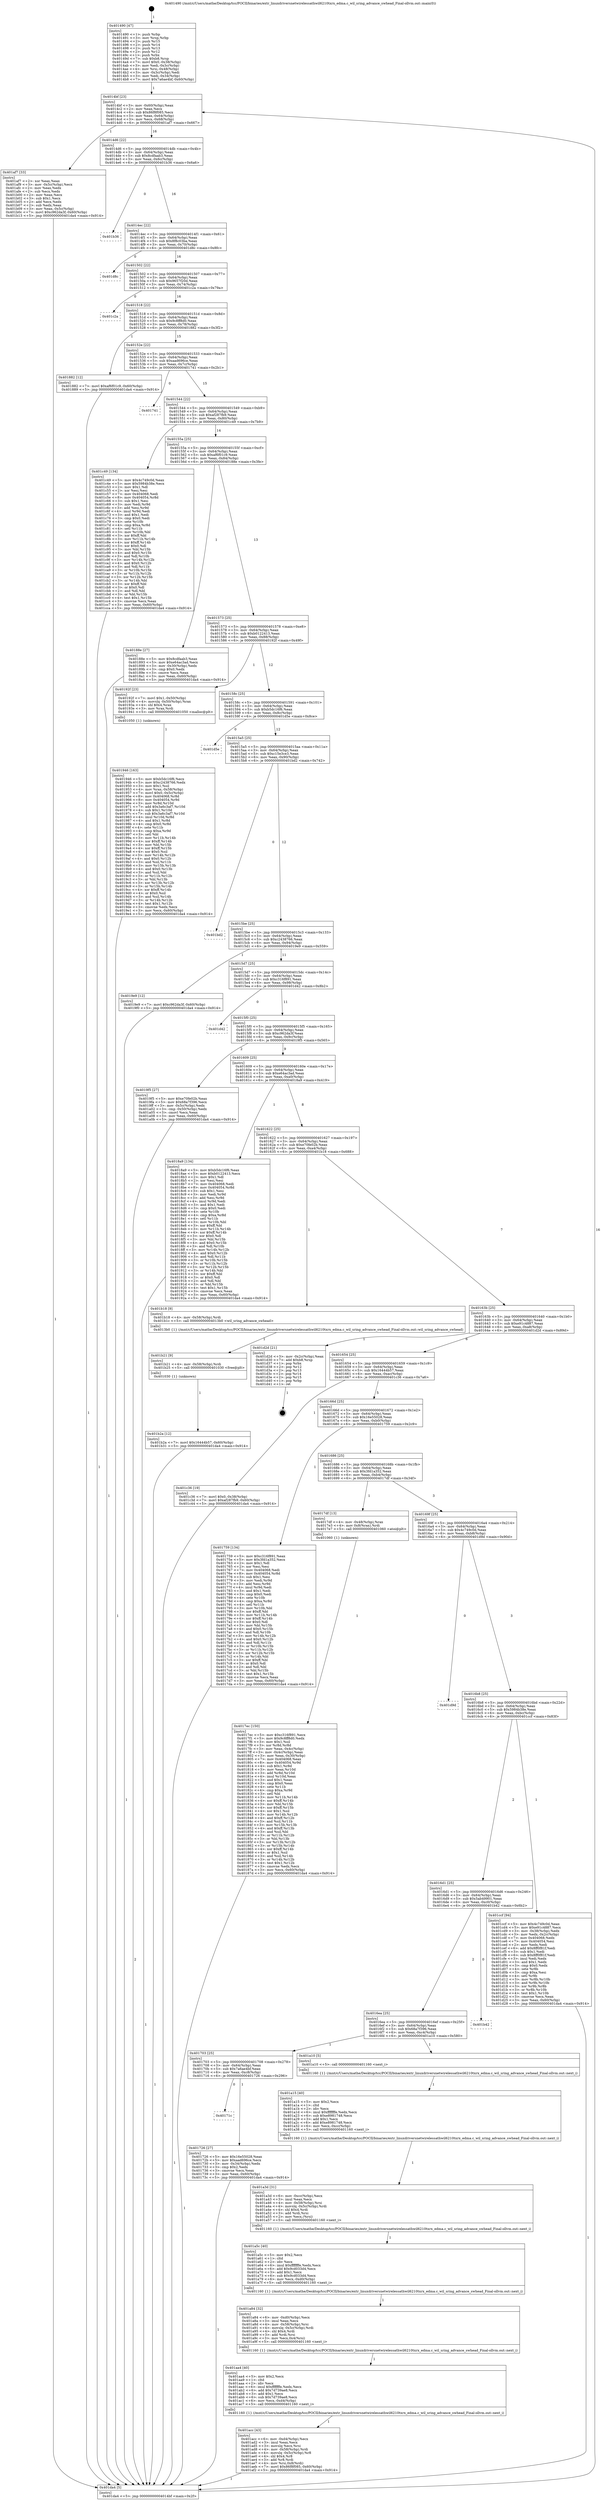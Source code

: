 digraph "0x401490" {
  label = "0x401490 (/mnt/c/Users/mathe/Desktop/tcc/POCII/binaries/extr_linuxdriversnetwirelessathwil6210txrx_edma.c_wil_sring_advance_swhead_Final-ollvm.out::main(0))"
  labelloc = "t"
  node[shape=record]

  Entry [label="",width=0.3,height=0.3,shape=circle,fillcolor=black,style=filled]
  "0x4014bf" [label="{
     0x4014bf [23]\l
     | [instrs]\l
     &nbsp;&nbsp;0x4014bf \<+3\>: mov -0x60(%rbp),%eax\l
     &nbsp;&nbsp;0x4014c2 \<+2\>: mov %eax,%ecx\l
     &nbsp;&nbsp;0x4014c4 \<+6\>: sub $0x86f8f085,%ecx\l
     &nbsp;&nbsp;0x4014ca \<+3\>: mov %eax,-0x64(%rbp)\l
     &nbsp;&nbsp;0x4014cd \<+3\>: mov %ecx,-0x68(%rbp)\l
     &nbsp;&nbsp;0x4014d0 \<+6\>: je 0000000000401af7 \<main+0x667\>\l
  }"]
  "0x401af7" [label="{
     0x401af7 [33]\l
     | [instrs]\l
     &nbsp;&nbsp;0x401af7 \<+2\>: xor %eax,%eax\l
     &nbsp;&nbsp;0x401af9 \<+3\>: mov -0x5c(%rbp),%ecx\l
     &nbsp;&nbsp;0x401afc \<+2\>: mov %eax,%edx\l
     &nbsp;&nbsp;0x401afe \<+2\>: sub %ecx,%edx\l
     &nbsp;&nbsp;0x401b00 \<+2\>: mov %eax,%ecx\l
     &nbsp;&nbsp;0x401b02 \<+3\>: sub $0x1,%ecx\l
     &nbsp;&nbsp;0x401b05 \<+2\>: add %ecx,%edx\l
     &nbsp;&nbsp;0x401b07 \<+2\>: sub %edx,%eax\l
     &nbsp;&nbsp;0x401b09 \<+3\>: mov %eax,-0x5c(%rbp)\l
     &nbsp;&nbsp;0x401b0c \<+7\>: movl $0xc962da3f,-0x60(%rbp)\l
     &nbsp;&nbsp;0x401b13 \<+5\>: jmp 0000000000401da4 \<main+0x914\>\l
  }"]
  "0x4014d6" [label="{
     0x4014d6 [22]\l
     | [instrs]\l
     &nbsp;&nbsp;0x4014d6 \<+5\>: jmp 00000000004014db \<main+0x4b\>\l
     &nbsp;&nbsp;0x4014db \<+3\>: mov -0x64(%rbp),%eax\l
     &nbsp;&nbsp;0x4014de \<+5\>: sub $0x8cdfaab3,%eax\l
     &nbsp;&nbsp;0x4014e3 \<+3\>: mov %eax,-0x6c(%rbp)\l
     &nbsp;&nbsp;0x4014e6 \<+6\>: je 0000000000401b36 \<main+0x6a6\>\l
  }"]
  Exit [label="",width=0.3,height=0.3,shape=circle,fillcolor=black,style=filled,peripheries=2]
  "0x401b36" [label="{
     0x401b36\l
  }", style=dashed]
  "0x4014ec" [label="{
     0x4014ec [22]\l
     | [instrs]\l
     &nbsp;&nbsp;0x4014ec \<+5\>: jmp 00000000004014f1 \<main+0x61\>\l
     &nbsp;&nbsp;0x4014f1 \<+3\>: mov -0x64(%rbp),%eax\l
     &nbsp;&nbsp;0x4014f4 \<+5\>: sub $0x8f8c03ba,%eax\l
     &nbsp;&nbsp;0x4014f9 \<+3\>: mov %eax,-0x70(%rbp)\l
     &nbsp;&nbsp;0x4014fc \<+6\>: je 0000000000401d8c \<main+0x8fc\>\l
  }"]
  "0x401b2a" [label="{
     0x401b2a [12]\l
     | [instrs]\l
     &nbsp;&nbsp;0x401b2a \<+7\>: movl $0x16444b57,-0x60(%rbp)\l
     &nbsp;&nbsp;0x401b31 \<+5\>: jmp 0000000000401da4 \<main+0x914\>\l
  }"]
  "0x401d8c" [label="{
     0x401d8c\l
  }", style=dashed]
  "0x401502" [label="{
     0x401502 [22]\l
     | [instrs]\l
     &nbsp;&nbsp;0x401502 \<+5\>: jmp 0000000000401507 \<main+0x77\>\l
     &nbsp;&nbsp;0x401507 \<+3\>: mov -0x64(%rbp),%eax\l
     &nbsp;&nbsp;0x40150a \<+5\>: sub $0x9657f20d,%eax\l
     &nbsp;&nbsp;0x40150f \<+3\>: mov %eax,-0x74(%rbp)\l
     &nbsp;&nbsp;0x401512 \<+6\>: je 0000000000401c2a \<main+0x79a\>\l
  }"]
  "0x401b21" [label="{
     0x401b21 [9]\l
     | [instrs]\l
     &nbsp;&nbsp;0x401b21 \<+4\>: mov -0x58(%rbp),%rdi\l
     &nbsp;&nbsp;0x401b25 \<+5\>: call 0000000000401030 \<free@plt\>\l
     | [calls]\l
     &nbsp;&nbsp;0x401030 \{1\} (unknown)\l
  }"]
  "0x401c2a" [label="{
     0x401c2a\l
  }", style=dashed]
  "0x401518" [label="{
     0x401518 [22]\l
     | [instrs]\l
     &nbsp;&nbsp;0x401518 \<+5\>: jmp 000000000040151d \<main+0x8d\>\l
     &nbsp;&nbsp;0x40151d \<+3\>: mov -0x64(%rbp),%eax\l
     &nbsp;&nbsp;0x401520 \<+5\>: sub $0x9c8ff8d0,%eax\l
     &nbsp;&nbsp;0x401525 \<+3\>: mov %eax,-0x78(%rbp)\l
     &nbsp;&nbsp;0x401528 \<+6\>: je 0000000000401882 \<main+0x3f2\>\l
  }"]
  "0x401acc" [label="{
     0x401acc [43]\l
     | [instrs]\l
     &nbsp;&nbsp;0x401acc \<+6\>: mov -0xd4(%rbp),%ecx\l
     &nbsp;&nbsp;0x401ad2 \<+3\>: imul %eax,%ecx\l
     &nbsp;&nbsp;0x401ad5 \<+3\>: movslq %ecx,%rsi\l
     &nbsp;&nbsp;0x401ad8 \<+4\>: mov -0x58(%rbp),%rdi\l
     &nbsp;&nbsp;0x401adc \<+4\>: movslq -0x5c(%rbp),%r8\l
     &nbsp;&nbsp;0x401ae0 \<+4\>: shl $0x4,%r8\l
     &nbsp;&nbsp;0x401ae4 \<+3\>: add %r8,%rdi\l
     &nbsp;&nbsp;0x401ae7 \<+4\>: mov %rsi,0x8(%rdi)\l
     &nbsp;&nbsp;0x401aeb \<+7\>: movl $0x86f8f085,-0x60(%rbp)\l
     &nbsp;&nbsp;0x401af2 \<+5\>: jmp 0000000000401da4 \<main+0x914\>\l
  }"]
  "0x401882" [label="{
     0x401882 [12]\l
     | [instrs]\l
     &nbsp;&nbsp;0x401882 \<+7\>: movl $0xaf6f01c9,-0x60(%rbp)\l
     &nbsp;&nbsp;0x401889 \<+5\>: jmp 0000000000401da4 \<main+0x914\>\l
  }"]
  "0x40152e" [label="{
     0x40152e [22]\l
     | [instrs]\l
     &nbsp;&nbsp;0x40152e \<+5\>: jmp 0000000000401533 \<main+0xa3\>\l
     &nbsp;&nbsp;0x401533 \<+3\>: mov -0x64(%rbp),%eax\l
     &nbsp;&nbsp;0x401536 \<+5\>: sub $0xaad696ce,%eax\l
     &nbsp;&nbsp;0x40153b \<+3\>: mov %eax,-0x7c(%rbp)\l
     &nbsp;&nbsp;0x40153e \<+6\>: je 0000000000401741 \<main+0x2b1\>\l
  }"]
  "0x401aa4" [label="{
     0x401aa4 [40]\l
     | [instrs]\l
     &nbsp;&nbsp;0x401aa4 \<+5\>: mov $0x2,%ecx\l
     &nbsp;&nbsp;0x401aa9 \<+1\>: cltd\l
     &nbsp;&nbsp;0x401aaa \<+2\>: idiv %ecx\l
     &nbsp;&nbsp;0x401aac \<+6\>: imul $0xfffffffe,%edx,%ecx\l
     &nbsp;&nbsp;0x401ab2 \<+6\>: add $0x7d739ae8,%ecx\l
     &nbsp;&nbsp;0x401ab8 \<+3\>: add $0x1,%ecx\l
     &nbsp;&nbsp;0x401abb \<+6\>: sub $0x7d739ae8,%ecx\l
     &nbsp;&nbsp;0x401ac1 \<+6\>: mov %ecx,-0xd4(%rbp)\l
     &nbsp;&nbsp;0x401ac7 \<+5\>: call 0000000000401160 \<next_i\>\l
     | [calls]\l
     &nbsp;&nbsp;0x401160 \{1\} (/mnt/c/Users/mathe/Desktop/tcc/POCII/binaries/extr_linuxdriversnetwirelessathwil6210txrx_edma.c_wil_sring_advance_swhead_Final-ollvm.out::next_i)\l
  }"]
  "0x401741" [label="{
     0x401741\l
  }", style=dashed]
  "0x401544" [label="{
     0x401544 [22]\l
     | [instrs]\l
     &nbsp;&nbsp;0x401544 \<+5\>: jmp 0000000000401549 \<main+0xb9\>\l
     &nbsp;&nbsp;0x401549 \<+3\>: mov -0x64(%rbp),%eax\l
     &nbsp;&nbsp;0x40154c \<+5\>: sub $0xaf287fb9,%eax\l
     &nbsp;&nbsp;0x401551 \<+3\>: mov %eax,-0x80(%rbp)\l
     &nbsp;&nbsp;0x401554 \<+6\>: je 0000000000401c49 \<main+0x7b9\>\l
  }"]
  "0x401a84" [label="{
     0x401a84 [32]\l
     | [instrs]\l
     &nbsp;&nbsp;0x401a84 \<+6\>: mov -0xd0(%rbp),%ecx\l
     &nbsp;&nbsp;0x401a8a \<+3\>: imul %eax,%ecx\l
     &nbsp;&nbsp;0x401a8d \<+4\>: mov -0x58(%rbp),%rsi\l
     &nbsp;&nbsp;0x401a91 \<+4\>: movslq -0x5c(%rbp),%rdi\l
     &nbsp;&nbsp;0x401a95 \<+4\>: shl $0x4,%rdi\l
     &nbsp;&nbsp;0x401a99 \<+3\>: add %rdi,%rsi\l
     &nbsp;&nbsp;0x401a9c \<+3\>: mov %ecx,0x4(%rsi)\l
     &nbsp;&nbsp;0x401a9f \<+5\>: call 0000000000401160 \<next_i\>\l
     | [calls]\l
     &nbsp;&nbsp;0x401160 \{1\} (/mnt/c/Users/mathe/Desktop/tcc/POCII/binaries/extr_linuxdriversnetwirelessathwil6210txrx_edma.c_wil_sring_advance_swhead_Final-ollvm.out::next_i)\l
  }"]
  "0x401c49" [label="{
     0x401c49 [134]\l
     | [instrs]\l
     &nbsp;&nbsp;0x401c49 \<+5\>: mov $0x4c749c0d,%eax\l
     &nbsp;&nbsp;0x401c4e \<+5\>: mov $0x5984b38e,%ecx\l
     &nbsp;&nbsp;0x401c53 \<+2\>: mov $0x1,%dl\l
     &nbsp;&nbsp;0x401c55 \<+2\>: xor %esi,%esi\l
     &nbsp;&nbsp;0x401c57 \<+7\>: mov 0x404068,%edi\l
     &nbsp;&nbsp;0x401c5e \<+8\>: mov 0x404054,%r8d\l
     &nbsp;&nbsp;0x401c66 \<+3\>: sub $0x1,%esi\l
     &nbsp;&nbsp;0x401c69 \<+3\>: mov %edi,%r9d\l
     &nbsp;&nbsp;0x401c6c \<+3\>: add %esi,%r9d\l
     &nbsp;&nbsp;0x401c6f \<+4\>: imul %r9d,%edi\l
     &nbsp;&nbsp;0x401c73 \<+3\>: and $0x1,%edi\l
     &nbsp;&nbsp;0x401c76 \<+3\>: cmp $0x0,%edi\l
     &nbsp;&nbsp;0x401c79 \<+4\>: sete %r10b\l
     &nbsp;&nbsp;0x401c7d \<+4\>: cmp $0xa,%r8d\l
     &nbsp;&nbsp;0x401c81 \<+4\>: setl %r11b\l
     &nbsp;&nbsp;0x401c85 \<+3\>: mov %r10b,%bl\l
     &nbsp;&nbsp;0x401c88 \<+3\>: xor $0xff,%bl\l
     &nbsp;&nbsp;0x401c8b \<+3\>: mov %r11b,%r14b\l
     &nbsp;&nbsp;0x401c8e \<+4\>: xor $0xff,%r14b\l
     &nbsp;&nbsp;0x401c92 \<+3\>: xor $0x0,%dl\l
     &nbsp;&nbsp;0x401c95 \<+3\>: mov %bl,%r15b\l
     &nbsp;&nbsp;0x401c98 \<+4\>: and $0x0,%r15b\l
     &nbsp;&nbsp;0x401c9c \<+3\>: and %dl,%r10b\l
     &nbsp;&nbsp;0x401c9f \<+3\>: mov %r14b,%r12b\l
     &nbsp;&nbsp;0x401ca2 \<+4\>: and $0x0,%r12b\l
     &nbsp;&nbsp;0x401ca6 \<+3\>: and %dl,%r11b\l
     &nbsp;&nbsp;0x401ca9 \<+3\>: or %r10b,%r15b\l
     &nbsp;&nbsp;0x401cac \<+3\>: or %r11b,%r12b\l
     &nbsp;&nbsp;0x401caf \<+3\>: xor %r12b,%r15b\l
     &nbsp;&nbsp;0x401cb2 \<+3\>: or %r14b,%bl\l
     &nbsp;&nbsp;0x401cb5 \<+3\>: xor $0xff,%bl\l
     &nbsp;&nbsp;0x401cb8 \<+3\>: or $0x0,%dl\l
     &nbsp;&nbsp;0x401cbb \<+2\>: and %dl,%bl\l
     &nbsp;&nbsp;0x401cbd \<+3\>: or %bl,%r15b\l
     &nbsp;&nbsp;0x401cc0 \<+4\>: test $0x1,%r15b\l
     &nbsp;&nbsp;0x401cc4 \<+3\>: cmovne %ecx,%eax\l
     &nbsp;&nbsp;0x401cc7 \<+3\>: mov %eax,-0x60(%rbp)\l
     &nbsp;&nbsp;0x401cca \<+5\>: jmp 0000000000401da4 \<main+0x914\>\l
  }"]
  "0x40155a" [label="{
     0x40155a [25]\l
     | [instrs]\l
     &nbsp;&nbsp;0x40155a \<+5\>: jmp 000000000040155f \<main+0xcf\>\l
     &nbsp;&nbsp;0x40155f \<+3\>: mov -0x64(%rbp),%eax\l
     &nbsp;&nbsp;0x401562 \<+5\>: sub $0xaf6f01c9,%eax\l
     &nbsp;&nbsp;0x401567 \<+6\>: mov %eax,-0x84(%rbp)\l
     &nbsp;&nbsp;0x40156d \<+6\>: je 000000000040188e \<main+0x3fe\>\l
  }"]
  "0x401a5c" [label="{
     0x401a5c [40]\l
     | [instrs]\l
     &nbsp;&nbsp;0x401a5c \<+5\>: mov $0x2,%ecx\l
     &nbsp;&nbsp;0x401a61 \<+1\>: cltd\l
     &nbsp;&nbsp;0x401a62 \<+2\>: idiv %ecx\l
     &nbsp;&nbsp;0x401a64 \<+6\>: imul $0xfffffffe,%edx,%ecx\l
     &nbsp;&nbsp;0x401a6a \<+6\>: add $0x9cd033d4,%ecx\l
     &nbsp;&nbsp;0x401a70 \<+3\>: add $0x1,%ecx\l
     &nbsp;&nbsp;0x401a73 \<+6\>: sub $0x9cd033d4,%ecx\l
     &nbsp;&nbsp;0x401a79 \<+6\>: mov %ecx,-0xd0(%rbp)\l
     &nbsp;&nbsp;0x401a7f \<+5\>: call 0000000000401160 \<next_i\>\l
     | [calls]\l
     &nbsp;&nbsp;0x401160 \{1\} (/mnt/c/Users/mathe/Desktop/tcc/POCII/binaries/extr_linuxdriversnetwirelessathwil6210txrx_edma.c_wil_sring_advance_swhead_Final-ollvm.out::next_i)\l
  }"]
  "0x40188e" [label="{
     0x40188e [27]\l
     | [instrs]\l
     &nbsp;&nbsp;0x40188e \<+5\>: mov $0x8cdfaab3,%eax\l
     &nbsp;&nbsp;0x401893 \<+5\>: mov $0xe64ac3ad,%ecx\l
     &nbsp;&nbsp;0x401898 \<+3\>: mov -0x30(%rbp),%edx\l
     &nbsp;&nbsp;0x40189b \<+3\>: cmp $0x0,%edx\l
     &nbsp;&nbsp;0x40189e \<+3\>: cmove %ecx,%eax\l
     &nbsp;&nbsp;0x4018a1 \<+3\>: mov %eax,-0x60(%rbp)\l
     &nbsp;&nbsp;0x4018a4 \<+5\>: jmp 0000000000401da4 \<main+0x914\>\l
  }"]
  "0x401573" [label="{
     0x401573 [25]\l
     | [instrs]\l
     &nbsp;&nbsp;0x401573 \<+5\>: jmp 0000000000401578 \<main+0xe8\>\l
     &nbsp;&nbsp;0x401578 \<+3\>: mov -0x64(%rbp),%eax\l
     &nbsp;&nbsp;0x40157b \<+5\>: sub $0xb0122413,%eax\l
     &nbsp;&nbsp;0x401580 \<+6\>: mov %eax,-0x88(%rbp)\l
     &nbsp;&nbsp;0x401586 \<+6\>: je 000000000040192f \<main+0x49f\>\l
  }"]
  "0x401a3d" [label="{
     0x401a3d [31]\l
     | [instrs]\l
     &nbsp;&nbsp;0x401a3d \<+6\>: mov -0xcc(%rbp),%ecx\l
     &nbsp;&nbsp;0x401a43 \<+3\>: imul %eax,%ecx\l
     &nbsp;&nbsp;0x401a46 \<+4\>: mov -0x58(%rbp),%rsi\l
     &nbsp;&nbsp;0x401a4a \<+4\>: movslq -0x5c(%rbp),%rdi\l
     &nbsp;&nbsp;0x401a4e \<+4\>: shl $0x4,%rdi\l
     &nbsp;&nbsp;0x401a52 \<+3\>: add %rdi,%rsi\l
     &nbsp;&nbsp;0x401a55 \<+2\>: mov %ecx,(%rsi)\l
     &nbsp;&nbsp;0x401a57 \<+5\>: call 0000000000401160 \<next_i\>\l
     | [calls]\l
     &nbsp;&nbsp;0x401160 \{1\} (/mnt/c/Users/mathe/Desktop/tcc/POCII/binaries/extr_linuxdriversnetwirelessathwil6210txrx_edma.c_wil_sring_advance_swhead_Final-ollvm.out::next_i)\l
  }"]
  "0x40192f" [label="{
     0x40192f [23]\l
     | [instrs]\l
     &nbsp;&nbsp;0x40192f \<+7\>: movl $0x1,-0x50(%rbp)\l
     &nbsp;&nbsp;0x401936 \<+4\>: movslq -0x50(%rbp),%rax\l
     &nbsp;&nbsp;0x40193a \<+4\>: shl $0x4,%rax\l
     &nbsp;&nbsp;0x40193e \<+3\>: mov %rax,%rdi\l
     &nbsp;&nbsp;0x401941 \<+5\>: call 0000000000401050 \<malloc@plt\>\l
     | [calls]\l
     &nbsp;&nbsp;0x401050 \{1\} (unknown)\l
  }"]
  "0x40158c" [label="{
     0x40158c [25]\l
     | [instrs]\l
     &nbsp;&nbsp;0x40158c \<+5\>: jmp 0000000000401591 \<main+0x101\>\l
     &nbsp;&nbsp;0x401591 \<+3\>: mov -0x64(%rbp),%eax\l
     &nbsp;&nbsp;0x401594 \<+5\>: sub $0xb5dc16f6,%eax\l
     &nbsp;&nbsp;0x401599 \<+6\>: mov %eax,-0x8c(%rbp)\l
     &nbsp;&nbsp;0x40159f \<+6\>: je 0000000000401d5e \<main+0x8ce\>\l
  }"]
  "0x401a15" [label="{
     0x401a15 [40]\l
     | [instrs]\l
     &nbsp;&nbsp;0x401a15 \<+5\>: mov $0x2,%ecx\l
     &nbsp;&nbsp;0x401a1a \<+1\>: cltd\l
     &nbsp;&nbsp;0x401a1b \<+2\>: idiv %ecx\l
     &nbsp;&nbsp;0x401a1d \<+6\>: imul $0xfffffffe,%edx,%ecx\l
     &nbsp;&nbsp;0x401a23 \<+6\>: sub $0xe8981748,%ecx\l
     &nbsp;&nbsp;0x401a29 \<+3\>: add $0x1,%ecx\l
     &nbsp;&nbsp;0x401a2c \<+6\>: add $0xe8981748,%ecx\l
     &nbsp;&nbsp;0x401a32 \<+6\>: mov %ecx,-0xcc(%rbp)\l
     &nbsp;&nbsp;0x401a38 \<+5\>: call 0000000000401160 \<next_i\>\l
     | [calls]\l
     &nbsp;&nbsp;0x401160 \{1\} (/mnt/c/Users/mathe/Desktop/tcc/POCII/binaries/extr_linuxdriversnetwirelessathwil6210txrx_edma.c_wil_sring_advance_swhead_Final-ollvm.out::next_i)\l
  }"]
  "0x401d5e" [label="{
     0x401d5e\l
  }", style=dashed]
  "0x4015a5" [label="{
     0x4015a5 [25]\l
     | [instrs]\l
     &nbsp;&nbsp;0x4015a5 \<+5\>: jmp 00000000004015aa \<main+0x11a\>\l
     &nbsp;&nbsp;0x4015aa \<+3\>: mov -0x64(%rbp),%eax\l
     &nbsp;&nbsp;0x4015ad \<+5\>: sub $0xc15e3ce3,%eax\l
     &nbsp;&nbsp;0x4015b2 \<+6\>: mov %eax,-0x90(%rbp)\l
     &nbsp;&nbsp;0x4015b8 \<+6\>: je 0000000000401bd2 \<main+0x742\>\l
  }"]
  "0x401946" [label="{
     0x401946 [163]\l
     | [instrs]\l
     &nbsp;&nbsp;0x401946 \<+5\>: mov $0xb5dc16f6,%ecx\l
     &nbsp;&nbsp;0x40194b \<+5\>: mov $0xc2438766,%edx\l
     &nbsp;&nbsp;0x401950 \<+3\>: mov $0x1,%sil\l
     &nbsp;&nbsp;0x401953 \<+4\>: mov %rax,-0x58(%rbp)\l
     &nbsp;&nbsp;0x401957 \<+7\>: movl $0x0,-0x5c(%rbp)\l
     &nbsp;&nbsp;0x40195e \<+8\>: mov 0x404068,%r8d\l
     &nbsp;&nbsp;0x401966 \<+8\>: mov 0x404054,%r9d\l
     &nbsp;&nbsp;0x40196e \<+3\>: mov %r8d,%r10d\l
     &nbsp;&nbsp;0x401971 \<+7\>: add $0x3a6c3af7,%r10d\l
     &nbsp;&nbsp;0x401978 \<+4\>: sub $0x1,%r10d\l
     &nbsp;&nbsp;0x40197c \<+7\>: sub $0x3a6c3af7,%r10d\l
     &nbsp;&nbsp;0x401983 \<+4\>: imul %r10d,%r8d\l
     &nbsp;&nbsp;0x401987 \<+4\>: and $0x1,%r8d\l
     &nbsp;&nbsp;0x40198b \<+4\>: cmp $0x0,%r8d\l
     &nbsp;&nbsp;0x40198f \<+4\>: sete %r11b\l
     &nbsp;&nbsp;0x401993 \<+4\>: cmp $0xa,%r9d\l
     &nbsp;&nbsp;0x401997 \<+3\>: setl %bl\l
     &nbsp;&nbsp;0x40199a \<+3\>: mov %r11b,%r14b\l
     &nbsp;&nbsp;0x40199d \<+4\>: xor $0xff,%r14b\l
     &nbsp;&nbsp;0x4019a1 \<+3\>: mov %bl,%r15b\l
     &nbsp;&nbsp;0x4019a4 \<+4\>: xor $0xff,%r15b\l
     &nbsp;&nbsp;0x4019a8 \<+4\>: xor $0x0,%sil\l
     &nbsp;&nbsp;0x4019ac \<+3\>: mov %r14b,%r12b\l
     &nbsp;&nbsp;0x4019af \<+4\>: and $0x0,%r12b\l
     &nbsp;&nbsp;0x4019b3 \<+3\>: and %sil,%r11b\l
     &nbsp;&nbsp;0x4019b6 \<+3\>: mov %r15b,%r13b\l
     &nbsp;&nbsp;0x4019b9 \<+4\>: and $0x0,%r13b\l
     &nbsp;&nbsp;0x4019bd \<+3\>: and %sil,%bl\l
     &nbsp;&nbsp;0x4019c0 \<+3\>: or %r11b,%r12b\l
     &nbsp;&nbsp;0x4019c3 \<+3\>: or %bl,%r13b\l
     &nbsp;&nbsp;0x4019c6 \<+3\>: xor %r13b,%r12b\l
     &nbsp;&nbsp;0x4019c9 \<+3\>: or %r15b,%r14b\l
     &nbsp;&nbsp;0x4019cc \<+4\>: xor $0xff,%r14b\l
     &nbsp;&nbsp;0x4019d0 \<+4\>: or $0x0,%sil\l
     &nbsp;&nbsp;0x4019d4 \<+3\>: and %sil,%r14b\l
     &nbsp;&nbsp;0x4019d7 \<+3\>: or %r14b,%r12b\l
     &nbsp;&nbsp;0x4019da \<+4\>: test $0x1,%r12b\l
     &nbsp;&nbsp;0x4019de \<+3\>: cmovne %edx,%ecx\l
     &nbsp;&nbsp;0x4019e1 \<+3\>: mov %ecx,-0x60(%rbp)\l
     &nbsp;&nbsp;0x4019e4 \<+5\>: jmp 0000000000401da4 \<main+0x914\>\l
  }"]
  "0x401bd2" [label="{
     0x401bd2\l
  }", style=dashed]
  "0x4015be" [label="{
     0x4015be [25]\l
     | [instrs]\l
     &nbsp;&nbsp;0x4015be \<+5\>: jmp 00000000004015c3 \<main+0x133\>\l
     &nbsp;&nbsp;0x4015c3 \<+3\>: mov -0x64(%rbp),%eax\l
     &nbsp;&nbsp;0x4015c6 \<+5\>: sub $0xc2438766,%eax\l
     &nbsp;&nbsp;0x4015cb \<+6\>: mov %eax,-0x94(%rbp)\l
     &nbsp;&nbsp;0x4015d1 \<+6\>: je 00000000004019e9 \<main+0x559\>\l
  }"]
  "0x4017ec" [label="{
     0x4017ec [150]\l
     | [instrs]\l
     &nbsp;&nbsp;0x4017ec \<+5\>: mov $0xc316f891,%ecx\l
     &nbsp;&nbsp;0x4017f1 \<+5\>: mov $0x9c8ff8d0,%edx\l
     &nbsp;&nbsp;0x4017f6 \<+3\>: mov $0x1,%sil\l
     &nbsp;&nbsp;0x4017f9 \<+3\>: xor %r8d,%r8d\l
     &nbsp;&nbsp;0x4017fc \<+3\>: mov %eax,-0x4c(%rbp)\l
     &nbsp;&nbsp;0x4017ff \<+3\>: mov -0x4c(%rbp),%eax\l
     &nbsp;&nbsp;0x401802 \<+3\>: mov %eax,-0x30(%rbp)\l
     &nbsp;&nbsp;0x401805 \<+7\>: mov 0x404068,%eax\l
     &nbsp;&nbsp;0x40180c \<+8\>: mov 0x404054,%r9d\l
     &nbsp;&nbsp;0x401814 \<+4\>: sub $0x1,%r8d\l
     &nbsp;&nbsp;0x401818 \<+3\>: mov %eax,%r10d\l
     &nbsp;&nbsp;0x40181b \<+3\>: add %r8d,%r10d\l
     &nbsp;&nbsp;0x40181e \<+4\>: imul %r10d,%eax\l
     &nbsp;&nbsp;0x401822 \<+3\>: and $0x1,%eax\l
     &nbsp;&nbsp;0x401825 \<+3\>: cmp $0x0,%eax\l
     &nbsp;&nbsp;0x401828 \<+4\>: sete %r11b\l
     &nbsp;&nbsp;0x40182c \<+4\>: cmp $0xa,%r9d\l
     &nbsp;&nbsp;0x401830 \<+3\>: setl %bl\l
     &nbsp;&nbsp;0x401833 \<+3\>: mov %r11b,%r14b\l
     &nbsp;&nbsp;0x401836 \<+4\>: xor $0xff,%r14b\l
     &nbsp;&nbsp;0x40183a \<+3\>: mov %bl,%r15b\l
     &nbsp;&nbsp;0x40183d \<+4\>: xor $0xff,%r15b\l
     &nbsp;&nbsp;0x401841 \<+4\>: xor $0x1,%sil\l
     &nbsp;&nbsp;0x401845 \<+3\>: mov %r14b,%r12b\l
     &nbsp;&nbsp;0x401848 \<+4\>: and $0xff,%r12b\l
     &nbsp;&nbsp;0x40184c \<+3\>: and %sil,%r11b\l
     &nbsp;&nbsp;0x40184f \<+3\>: mov %r15b,%r13b\l
     &nbsp;&nbsp;0x401852 \<+4\>: and $0xff,%r13b\l
     &nbsp;&nbsp;0x401856 \<+3\>: and %sil,%bl\l
     &nbsp;&nbsp;0x401859 \<+3\>: or %r11b,%r12b\l
     &nbsp;&nbsp;0x40185c \<+3\>: or %bl,%r13b\l
     &nbsp;&nbsp;0x40185f \<+3\>: xor %r13b,%r12b\l
     &nbsp;&nbsp;0x401862 \<+3\>: or %r15b,%r14b\l
     &nbsp;&nbsp;0x401865 \<+4\>: xor $0xff,%r14b\l
     &nbsp;&nbsp;0x401869 \<+4\>: or $0x1,%sil\l
     &nbsp;&nbsp;0x40186d \<+3\>: and %sil,%r14b\l
     &nbsp;&nbsp;0x401870 \<+3\>: or %r14b,%r12b\l
     &nbsp;&nbsp;0x401873 \<+4\>: test $0x1,%r12b\l
     &nbsp;&nbsp;0x401877 \<+3\>: cmovne %edx,%ecx\l
     &nbsp;&nbsp;0x40187a \<+3\>: mov %ecx,-0x60(%rbp)\l
     &nbsp;&nbsp;0x40187d \<+5\>: jmp 0000000000401da4 \<main+0x914\>\l
  }"]
  "0x4019e9" [label="{
     0x4019e9 [12]\l
     | [instrs]\l
     &nbsp;&nbsp;0x4019e9 \<+7\>: movl $0xc962da3f,-0x60(%rbp)\l
     &nbsp;&nbsp;0x4019f0 \<+5\>: jmp 0000000000401da4 \<main+0x914\>\l
  }"]
  "0x4015d7" [label="{
     0x4015d7 [25]\l
     | [instrs]\l
     &nbsp;&nbsp;0x4015d7 \<+5\>: jmp 00000000004015dc \<main+0x14c\>\l
     &nbsp;&nbsp;0x4015dc \<+3\>: mov -0x64(%rbp),%eax\l
     &nbsp;&nbsp;0x4015df \<+5\>: sub $0xc316f891,%eax\l
     &nbsp;&nbsp;0x4015e4 \<+6\>: mov %eax,-0x98(%rbp)\l
     &nbsp;&nbsp;0x4015ea \<+6\>: je 0000000000401d42 \<main+0x8b2\>\l
  }"]
  "0x401490" [label="{
     0x401490 [47]\l
     | [instrs]\l
     &nbsp;&nbsp;0x401490 \<+1\>: push %rbp\l
     &nbsp;&nbsp;0x401491 \<+3\>: mov %rsp,%rbp\l
     &nbsp;&nbsp;0x401494 \<+2\>: push %r15\l
     &nbsp;&nbsp;0x401496 \<+2\>: push %r14\l
     &nbsp;&nbsp;0x401498 \<+2\>: push %r13\l
     &nbsp;&nbsp;0x40149a \<+2\>: push %r12\l
     &nbsp;&nbsp;0x40149c \<+1\>: push %rbx\l
     &nbsp;&nbsp;0x40149d \<+7\>: sub $0xb8,%rsp\l
     &nbsp;&nbsp;0x4014a4 \<+7\>: movl $0x0,-0x38(%rbp)\l
     &nbsp;&nbsp;0x4014ab \<+3\>: mov %edi,-0x3c(%rbp)\l
     &nbsp;&nbsp;0x4014ae \<+4\>: mov %rsi,-0x48(%rbp)\l
     &nbsp;&nbsp;0x4014b2 \<+3\>: mov -0x3c(%rbp),%edi\l
     &nbsp;&nbsp;0x4014b5 \<+3\>: mov %edi,-0x34(%rbp)\l
     &nbsp;&nbsp;0x4014b8 \<+7\>: movl $0x7a6ae4bf,-0x60(%rbp)\l
  }"]
  "0x401d42" [label="{
     0x401d42\l
  }", style=dashed]
  "0x4015f0" [label="{
     0x4015f0 [25]\l
     | [instrs]\l
     &nbsp;&nbsp;0x4015f0 \<+5\>: jmp 00000000004015f5 \<main+0x165\>\l
     &nbsp;&nbsp;0x4015f5 \<+3\>: mov -0x64(%rbp),%eax\l
     &nbsp;&nbsp;0x4015f8 \<+5\>: sub $0xc962da3f,%eax\l
     &nbsp;&nbsp;0x4015fd \<+6\>: mov %eax,-0x9c(%rbp)\l
     &nbsp;&nbsp;0x401603 \<+6\>: je 00000000004019f5 \<main+0x565\>\l
  }"]
  "0x401da4" [label="{
     0x401da4 [5]\l
     | [instrs]\l
     &nbsp;&nbsp;0x401da4 \<+5\>: jmp 00000000004014bf \<main+0x2f\>\l
  }"]
  "0x4019f5" [label="{
     0x4019f5 [27]\l
     | [instrs]\l
     &nbsp;&nbsp;0x4019f5 \<+5\>: mov $0xe70fe02b,%eax\l
     &nbsp;&nbsp;0x4019fa \<+5\>: mov $0x68a7f396,%ecx\l
     &nbsp;&nbsp;0x4019ff \<+3\>: mov -0x5c(%rbp),%edx\l
     &nbsp;&nbsp;0x401a02 \<+3\>: cmp -0x50(%rbp),%edx\l
     &nbsp;&nbsp;0x401a05 \<+3\>: cmovl %ecx,%eax\l
     &nbsp;&nbsp;0x401a08 \<+3\>: mov %eax,-0x60(%rbp)\l
     &nbsp;&nbsp;0x401a0b \<+5\>: jmp 0000000000401da4 \<main+0x914\>\l
  }"]
  "0x401609" [label="{
     0x401609 [25]\l
     | [instrs]\l
     &nbsp;&nbsp;0x401609 \<+5\>: jmp 000000000040160e \<main+0x17e\>\l
     &nbsp;&nbsp;0x40160e \<+3\>: mov -0x64(%rbp),%eax\l
     &nbsp;&nbsp;0x401611 \<+5\>: sub $0xe64ac3ad,%eax\l
     &nbsp;&nbsp;0x401616 \<+6\>: mov %eax,-0xa0(%rbp)\l
     &nbsp;&nbsp;0x40161c \<+6\>: je 00000000004018a9 \<main+0x419\>\l
  }"]
  "0x40171c" [label="{
     0x40171c\l
  }", style=dashed]
  "0x4018a9" [label="{
     0x4018a9 [134]\l
     | [instrs]\l
     &nbsp;&nbsp;0x4018a9 \<+5\>: mov $0xb5dc16f6,%eax\l
     &nbsp;&nbsp;0x4018ae \<+5\>: mov $0xb0122413,%ecx\l
     &nbsp;&nbsp;0x4018b3 \<+2\>: mov $0x1,%dl\l
     &nbsp;&nbsp;0x4018b5 \<+2\>: xor %esi,%esi\l
     &nbsp;&nbsp;0x4018b7 \<+7\>: mov 0x404068,%edi\l
     &nbsp;&nbsp;0x4018be \<+8\>: mov 0x404054,%r8d\l
     &nbsp;&nbsp;0x4018c6 \<+3\>: sub $0x1,%esi\l
     &nbsp;&nbsp;0x4018c9 \<+3\>: mov %edi,%r9d\l
     &nbsp;&nbsp;0x4018cc \<+3\>: add %esi,%r9d\l
     &nbsp;&nbsp;0x4018cf \<+4\>: imul %r9d,%edi\l
     &nbsp;&nbsp;0x4018d3 \<+3\>: and $0x1,%edi\l
     &nbsp;&nbsp;0x4018d6 \<+3\>: cmp $0x0,%edi\l
     &nbsp;&nbsp;0x4018d9 \<+4\>: sete %r10b\l
     &nbsp;&nbsp;0x4018dd \<+4\>: cmp $0xa,%r8d\l
     &nbsp;&nbsp;0x4018e1 \<+4\>: setl %r11b\l
     &nbsp;&nbsp;0x4018e5 \<+3\>: mov %r10b,%bl\l
     &nbsp;&nbsp;0x4018e8 \<+3\>: xor $0xff,%bl\l
     &nbsp;&nbsp;0x4018eb \<+3\>: mov %r11b,%r14b\l
     &nbsp;&nbsp;0x4018ee \<+4\>: xor $0xff,%r14b\l
     &nbsp;&nbsp;0x4018f2 \<+3\>: xor $0x0,%dl\l
     &nbsp;&nbsp;0x4018f5 \<+3\>: mov %bl,%r15b\l
     &nbsp;&nbsp;0x4018f8 \<+4\>: and $0x0,%r15b\l
     &nbsp;&nbsp;0x4018fc \<+3\>: and %dl,%r10b\l
     &nbsp;&nbsp;0x4018ff \<+3\>: mov %r14b,%r12b\l
     &nbsp;&nbsp;0x401902 \<+4\>: and $0x0,%r12b\l
     &nbsp;&nbsp;0x401906 \<+3\>: and %dl,%r11b\l
     &nbsp;&nbsp;0x401909 \<+3\>: or %r10b,%r15b\l
     &nbsp;&nbsp;0x40190c \<+3\>: or %r11b,%r12b\l
     &nbsp;&nbsp;0x40190f \<+3\>: xor %r12b,%r15b\l
     &nbsp;&nbsp;0x401912 \<+3\>: or %r14b,%bl\l
     &nbsp;&nbsp;0x401915 \<+3\>: xor $0xff,%bl\l
     &nbsp;&nbsp;0x401918 \<+3\>: or $0x0,%dl\l
     &nbsp;&nbsp;0x40191b \<+2\>: and %dl,%bl\l
     &nbsp;&nbsp;0x40191d \<+3\>: or %bl,%r15b\l
     &nbsp;&nbsp;0x401920 \<+4\>: test $0x1,%r15b\l
     &nbsp;&nbsp;0x401924 \<+3\>: cmovne %ecx,%eax\l
     &nbsp;&nbsp;0x401927 \<+3\>: mov %eax,-0x60(%rbp)\l
     &nbsp;&nbsp;0x40192a \<+5\>: jmp 0000000000401da4 \<main+0x914\>\l
  }"]
  "0x401622" [label="{
     0x401622 [25]\l
     | [instrs]\l
     &nbsp;&nbsp;0x401622 \<+5\>: jmp 0000000000401627 \<main+0x197\>\l
     &nbsp;&nbsp;0x401627 \<+3\>: mov -0x64(%rbp),%eax\l
     &nbsp;&nbsp;0x40162a \<+5\>: sub $0xe70fe02b,%eax\l
     &nbsp;&nbsp;0x40162f \<+6\>: mov %eax,-0xa4(%rbp)\l
     &nbsp;&nbsp;0x401635 \<+6\>: je 0000000000401b18 \<main+0x688\>\l
  }"]
  "0x401726" [label="{
     0x401726 [27]\l
     | [instrs]\l
     &nbsp;&nbsp;0x401726 \<+5\>: mov $0x16e55028,%eax\l
     &nbsp;&nbsp;0x40172b \<+5\>: mov $0xaad696ce,%ecx\l
     &nbsp;&nbsp;0x401730 \<+3\>: mov -0x34(%rbp),%edx\l
     &nbsp;&nbsp;0x401733 \<+3\>: cmp $0x2,%edx\l
     &nbsp;&nbsp;0x401736 \<+3\>: cmovne %ecx,%eax\l
     &nbsp;&nbsp;0x401739 \<+3\>: mov %eax,-0x60(%rbp)\l
     &nbsp;&nbsp;0x40173c \<+5\>: jmp 0000000000401da4 \<main+0x914\>\l
  }"]
  "0x401b18" [label="{
     0x401b18 [9]\l
     | [instrs]\l
     &nbsp;&nbsp;0x401b18 \<+4\>: mov -0x58(%rbp),%rdi\l
     &nbsp;&nbsp;0x401b1c \<+5\>: call 00000000004013b0 \<wil_sring_advance_swhead\>\l
     | [calls]\l
     &nbsp;&nbsp;0x4013b0 \{1\} (/mnt/c/Users/mathe/Desktop/tcc/POCII/binaries/extr_linuxdriversnetwirelessathwil6210txrx_edma.c_wil_sring_advance_swhead_Final-ollvm.out::wil_sring_advance_swhead)\l
  }"]
  "0x40163b" [label="{
     0x40163b [25]\l
     | [instrs]\l
     &nbsp;&nbsp;0x40163b \<+5\>: jmp 0000000000401640 \<main+0x1b0\>\l
     &nbsp;&nbsp;0x401640 \<+3\>: mov -0x64(%rbp),%eax\l
     &nbsp;&nbsp;0x401643 \<+5\>: sub $0xe91c4887,%eax\l
     &nbsp;&nbsp;0x401648 \<+6\>: mov %eax,-0xa8(%rbp)\l
     &nbsp;&nbsp;0x40164e \<+6\>: je 0000000000401d2d \<main+0x89d\>\l
  }"]
  "0x401703" [label="{
     0x401703 [25]\l
     | [instrs]\l
     &nbsp;&nbsp;0x401703 \<+5\>: jmp 0000000000401708 \<main+0x278\>\l
     &nbsp;&nbsp;0x401708 \<+3\>: mov -0x64(%rbp),%eax\l
     &nbsp;&nbsp;0x40170b \<+5\>: sub $0x7a6ae4bf,%eax\l
     &nbsp;&nbsp;0x401710 \<+6\>: mov %eax,-0xc8(%rbp)\l
     &nbsp;&nbsp;0x401716 \<+6\>: je 0000000000401726 \<main+0x296\>\l
  }"]
  "0x401d2d" [label="{
     0x401d2d [21]\l
     | [instrs]\l
     &nbsp;&nbsp;0x401d2d \<+3\>: mov -0x2c(%rbp),%eax\l
     &nbsp;&nbsp;0x401d30 \<+7\>: add $0xb8,%rsp\l
     &nbsp;&nbsp;0x401d37 \<+1\>: pop %rbx\l
     &nbsp;&nbsp;0x401d38 \<+2\>: pop %r12\l
     &nbsp;&nbsp;0x401d3a \<+2\>: pop %r13\l
     &nbsp;&nbsp;0x401d3c \<+2\>: pop %r14\l
     &nbsp;&nbsp;0x401d3e \<+2\>: pop %r15\l
     &nbsp;&nbsp;0x401d40 \<+1\>: pop %rbp\l
     &nbsp;&nbsp;0x401d41 \<+1\>: ret\l
  }"]
  "0x401654" [label="{
     0x401654 [25]\l
     | [instrs]\l
     &nbsp;&nbsp;0x401654 \<+5\>: jmp 0000000000401659 \<main+0x1c9\>\l
     &nbsp;&nbsp;0x401659 \<+3\>: mov -0x64(%rbp),%eax\l
     &nbsp;&nbsp;0x40165c \<+5\>: sub $0x16444b57,%eax\l
     &nbsp;&nbsp;0x401661 \<+6\>: mov %eax,-0xac(%rbp)\l
     &nbsp;&nbsp;0x401667 \<+6\>: je 0000000000401c36 \<main+0x7a6\>\l
  }"]
  "0x401a10" [label="{
     0x401a10 [5]\l
     | [instrs]\l
     &nbsp;&nbsp;0x401a10 \<+5\>: call 0000000000401160 \<next_i\>\l
     | [calls]\l
     &nbsp;&nbsp;0x401160 \{1\} (/mnt/c/Users/mathe/Desktop/tcc/POCII/binaries/extr_linuxdriversnetwirelessathwil6210txrx_edma.c_wil_sring_advance_swhead_Final-ollvm.out::next_i)\l
  }"]
  "0x401c36" [label="{
     0x401c36 [19]\l
     | [instrs]\l
     &nbsp;&nbsp;0x401c36 \<+7\>: movl $0x0,-0x38(%rbp)\l
     &nbsp;&nbsp;0x401c3d \<+7\>: movl $0xaf287fb9,-0x60(%rbp)\l
     &nbsp;&nbsp;0x401c44 \<+5\>: jmp 0000000000401da4 \<main+0x914\>\l
  }"]
  "0x40166d" [label="{
     0x40166d [25]\l
     | [instrs]\l
     &nbsp;&nbsp;0x40166d \<+5\>: jmp 0000000000401672 \<main+0x1e2\>\l
     &nbsp;&nbsp;0x401672 \<+3\>: mov -0x64(%rbp),%eax\l
     &nbsp;&nbsp;0x401675 \<+5\>: sub $0x16e55028,%eax\l
     &nbsp;&nbsp;0x40167a \<+6\>: mov %eax,-0xb0(%rbp)\l
     &nbsp;&nbsp;0x401680 \<+6\>: je 0000000000401759 \<main+0x2c9\>\l
  }"]
  "0x4016ea" [label="{
     0x4016ea [25]\l
     | [instrs]\l
     &nbsp;&nbsp;0x4016ea \<+5\>: jmp 00000000004016ef \<main+0x25f\>\l
     &nbsp;&nbsp;0x4016ef \<+3\>: mov -0x64(%rbp),%eax\l
     &nbsp;&nbsp;0x4016f2 \<+5\>: sub $0x68a7f396,%eax\l
     &nbsp;&nbsp;0x4016f7 \<+6\>: mov %eax,-0xc4(%rbp)\l
     &nbsp;&nbsp;0x4016fd \<+6\>: je 0000000000401a10 \<main+0x580\>\l
  }"]
  "0x401759" [label="{
     0x401759 [134]\l
     | [instrs]\l
     &nbsp;&nbsp;0x401759 \<+5\>: mov $0xc316f891,%eax\l
     &nbsp;&nbsp;0x40175e \<+5\>: mov $0x3fd1a352,%ecx\l
     &nbsp;&nbsp;0x401763 \<+2\>: mov $0x1,%dl\l
     &nbsp;&nbsp;0x401765 \<+2\>: xor %esi,%esi\l
     &nbsp;&nbsp;0x401767 \<+7\>: mov 0x404068,%edi\l
     &nbsp;&nbsp;0x40176e \<+8\>: mov 0x404054,%r8d\l
     &nbsp;&nbsp;0x401776 \<+3\>: sub $0x1,%esi\l
     &nbsp;&nbsp;0x401779 \<+3\>: mov %edi,%r9d\l
     &nbsp;&nbsp;0x40177c \<+3\>: add %esi,%r9d\l
     &nbsp;&nbsp;0x40177f \<+4\>: imul %r9d,%edi\l
     &nbsp;&nbsp;0x401783 \<+3\>: and $0x1,%edi\l
     &nbsp;&nbsp;0x401786 \<+3\>: cmp $0x0,%edi\l
     &nbsp;&nbsp;0x401789 \<+4\>: sete %r10b\l
     &nbsp;&nbsp;0x40178d \<+4\>: cmp $0xa,%r8d\l
     &nbsp;&nbsp;0x401791 \<+4\>: setl %r11b\l
     &nbsp;&nbsp;0x401795 \<+3\>: mov %r10b,%bl\l
     &nbsp;&nbsp;0x401798 \<+3\>: xor $0xff,%bl\l
     &nbsp;&nbsp;0x40179b \<+3\>: mov %r11b,%r14b\l
     &nbsp;&nbsp;0x40179e \<+4\>: xor $0xff,%r14b\l
     &nbsp;&nbsp;0x4017a2 \<+3\>: xor $0x0,%dl\l
     &nbsp;&nbsp;0x4017a5 \<+3\>: mov %bl,%r15b\l
     &nbsp;&nbsp;0x4017a8 \<+4\>: and $0x0,%r15b\l
     &nbsp;&nbsp;0x4017ac \<+3\>: and %dl,%r10b\l
     &nbsp;&nbsp;0x4017af \<+3\>: mov %r14b,%r12b\l
     &nbsp;&nbsp;0x4017b2 \<+4\>: and $0x0,%r12b\l
     &nbsp;&nbsp;0x4017b6 \<+3\>: and %dl,%r11b\l
     &nbsp;&nbsp;0x4017b9 \<+3\>: or %r10b,%r15b\l
     &nbsp;&nbsp;0x4017bc \<+3\>: or %r11b,%r12b\l
     &nbsp;&nbsp;0x4017bf \<+3\>: xor %r12b,%r15b\l
     &nbsp;&nbsp;0x4017c2 \<+3\>: or %r14b,%bl\l
     &nbsp;&nbsp;0x4017c5 \<+3\>: xor $0xff,%bl\l
     &nbsp;&nbsp;0x4017c8 \<+3\>: or $0x0,%dl\l
     &nbsp;&nbsp;0x4017cb \<+2\>: and %dl,%bl\l
     &nbsp;&nbsp;0x4017cd \<+3\>: or %bl,%r15b\l
     &nbsp;&nbsp;0x4017d0 \<+4\>: test $0x1,%r15b\l
     &nbsp;&nbsp;0x4017d4 \<+3\>: cmovne %ecx,%eax\l
     &nbsp;&nbsp;0x4017d7 \<+3\>: mov %eax,-0x60(%rbp)\l
     &nbsp;&nbsp;0x4017da \<+5\>: jmp 0000000000401da4 \<main+0x914\>\l
  }"]
  "0x401686" [label="{
     0x401686 [25]\l
     | [instrs]\l
     &nbsp;&nbsp;0x401686 \<+5\>: jmp 000000000040168b \<main+0x1fb\>\l
     &nbsp;&nbsp;0x40168b \<+3\>: mov -0x64(%rbp),%eax\l
     &nbsp;&nbsp;0x40168e \<+5\>: sub $0x3fd1a352,%eax\l
     &nbsp;&nbsp;0x401693 \<+6\>: mov %eax,-0xb4(%rbp)\l
     &nbsp;&nbsp;0x401699 \<+6\>: je 00000000004017df \<main+0x34f\>\l
  }"]
  "0x401b42" [label="{
     0x401b42\l
  }", style=dashed]
  "0x4017df" [label="{
     0x4017df [13]\l
     | [instrs]\l
     &nbsp;&nbsp;0x4017df \<+4\>: mov -0x48(%rbp),%rax\l
     &nbsp;&nbsp;0x4017e3 \<+4\>: mov 0x8(%rax),%rdi\l
     &nbsp;&nbsp;0x4017e7 \<+5\>: call 0000000000401060 \<atoi@plt\>\l
     | [calls]\l
     &nbsp;&nbsp;0x401060 \{1\} (unknown)\l
  }"]
  "0x40169f" [label="{
     0x40169f [25]\l
     | [instrs]\l
     &nbsp;&nbsp;0x40169f \<+5\>: jmp 00000000004016a4 \<main+0x214\>\l
     &nbsp;&nbsp;0x4016a4 \<+3\>: mov -0x64(%rbp),%eax\l
     &nbsp;&nbsp;0x4016a7 \<+5\>: sub $0x4c749c0d,%eax\l
     &nbsp;&nbsp;0x4016ac \<+6\>: mov %eax,-0xb8(%rbp)\l
     &nbsp;&nbsp;0x4016b2 \<+6\>: je 0000000000401d9d \<main+0x90d\>\l
  }"]
  "0x4016d1" [label="{
     0x4016d1 [25]\l
     | [instrs]\l
     &nbsp;&nbsp;0x4016d1 \<+5\>: jmp 00000000004016d6 \<main+0x246\>\l
     &nbsp;&nbsp;0x4016d6 \<+3\>: mov -0x64(%rbp),%eax\l
     &nbsp;&nbsp;0x4016d9 \<+5\>: sub $0x5ab49901,%eax\l
     &nbsp;&nbsp;0x4016de \<+6\>: mov %eax,-0xc0(%rbp)\l
     &nbsp;&nbsp;0x4016e4 \<+6\>: je 0000000000401b42 \<main+0x6b2\>\l
  }"]
  "0x401d9d" [label="{
     0x401d9d\l
  }", style=dashed]
  "0x4016b8" [label="{
     0x4016b8 [25]\l
     | [instrs]\l
     &nbsp;&nbsp;0x4016b8 \<+5\>: jmp 00000000004016bd \<main+0x22d\>\l
     &nbsp;&nbsp;0x4016bd \<+3\>: mov -0x64(%rbp),%eax\l
     &nbsp;&nbsp;0x4016c0 \<+5\>: sub $0x5984b38e,%eax\l
     &nbsp;&nbsp;0x4016c5 \<+6\>: mov %eax,-0xbc(%rbp)\l
     &nbsp;&nbsp;0x4016cb \<+6\>: je 0000000000401ccf \<main+0x83f\>\l
  }"]
  "0x401ccf" [label="{
     0x401ccf [94]\l
     | [instrs]\l
     &nbsp;&nbsp;0x401ccf \<+5\>: mov $0x4c749c0d,%eax\l
     &nbsp;&nbsp;0x401cd4 \<+5\>: mov $0xe91c4887,%ecx\l
     &nbsp;&nbsp;0x401cd9 \<+3\>: mov -0x38(%rbp),%edx\l
     &nbsp;&nbsp;0x401cdc \<+3\>: mov %edx,-0x2c(%rbp)\l
     &nbsp;&nbsp;0x401cdf \<+7\>: mov 0x404068,%edx\l
     &nbsp;&nbsp;0x401ce6 \<+7\>: mov 0x404054,%esi\l
     &nbsp;&nbsp;0x401ced \<+2\>: mov %edx,%edi\l
     &nbsp;&nbsp;0x401cef \<+6\>: add $0x8ff0f81f,%edi\l
     &nbsp;&nbsp;0x401cf5 \<+3\>: sub $0x1,%edi\l
     &nbsp;&nbsp;0x401cf8 \<+6\>: sub $0x8ff0f81f,%edi\l
     &nbsp;&nbsp;0x401cfe \<+3\>: imul %edi,%edx\l
     &nbsp;&nbsp;0x401d01 \<+3\>: and $0x1,%edx\l
     &nbsp;&nbsp;0x401d04 \<+3\>: cmp $0x0,%edx\l
     &nbsp;&nbsp;0x401d07 \<+4\>: sete %r8b\l
     &nbsp;&nbsp;0x401d0b \<+3\>: cmp $0xa,%esi\l
     &nbsp;&nbsp;0x401d0e \<+4\>: setl %r9b\l
     &nbsp;&nbsp;0x401d12 \<+3\>: mov %r8b,%r10b\l
     &nbsp;&nbsp;0x401d15 \<+3\>: and %r9b,%r10b\l
     &nbsp;&nbsp;0x401d18 \<+3\>: xor %r9b,%r8b\l
     &nbsp;&nbsp;0x401d1b \<+3\>: or %r8b,%r10b\l
     &nbsp;&nbsp;0x401d1e \<+4\>: test $0x1,%r10b\l
     &nbsp;&nbsp;0x401d22 \<+3\>: cmovne %ecx,%eax\l
     &nbsp;&nbsp;0x401d25 \<+3\>: mov %eax,-0x60(%rbp)\l
     &nbsp;&nbsp;0x401d28 \<+5\>: jmp 0000000000401da4 \<main+0x914\>\l
  }"]
  Entry -> "0x401490" [label=" 1"]
  "0x4014bf" -> "0x401af7" [label=" 1"]
  "0x4014bf" -> "0x4014d6" [label=" 16"]
  "0x401d2d" -> Exit [label=" 1"]
  "0x4014d6" -> "0x401b36" [label=" 0"]
  "0x4014d6" -> "0x4014ec" [label=" 16"]
  "0x401ccf" -> "0x401da4" [label=" 1"]
  "0x4014ec" -> "0x401d8c" [label=" 0"]
  "0x4014ec" -> "0x401502" [label=" 16"]
  "0x401c49" -> "0x401da4" [label=" 1"]
  "0x401502" -> "0x401c2a" [label=" 0"]
  "0x401502" -> "0x401518" [label=" 16"]
  "0x401c36" -> "0x401da4" [label=" 1"]
  "0x401518" -> "0x401882" [label=" 1"]
  "0x401518" -> "0x40152e" [label=" 15"]
  "0x401b2a" -> "0x401da4" [label=" 1"]
  "0x40152e" -> "0x401741" [label=" 0"]
  "0x40152e" -> "0x401544" [label=" 15"]
  "0x401b21" -> "0x401b2a" [label=" 1"]
  "0x401544" -> "0x401c49" [label=" 1"]
  "0x401544" -> "0x40155a" [label=" 14"]
  "0x401b18" -> "0x401b21" [label=" 1"]
  "0x40155a" -> "0x40188e" [label=" 1"]
  "0x40155a" -> "0x401573" [label=" 13"]
  "0x401af7" -> "0x401da4" [label=" 1"]
  "0x401573" -> "0x40192f" [label=" 1"]
  "0x401573" -> "0x40158c" [label=" 12"]
  "0x401acc" -> "0x401da4" [label=" 1"]
  "0x40158c" -> "0x401d5e" [label=" 0"]
  "0x40158c" -> "0x4015a5" [label=" 12"]
  "0x401aa4" -> "0x401acc" [label=" 1"]
  "0x4015a5" -> "0x401bd2" [label=" 0"]
  "0x4015a5" -> "0x4015be" [label=" 12"]
  "0x401a84" -> "0x401aa4" [label=" 1"]
  "0x4015be" -> "0x4019e9" [label=" 1"]
  "0x4015be" -> "0x4015d7" [label=" 11"]
  "0x401a5c" -> "0x401a84" [label=" 1"]
  "0x4015d7" -> "0x401d42" [label=" 0"]
  "0x4015d7" -> "0x4015f0" [label=" 11"]
  "0x401a3d" -> "0x401a5c" [label=" 1"]
  "0x4015f0" -> "0x4019f5" [label=" 2"]
  "0x4015f0" -> "0x401609" [label=" 9"]
  "0x401a15" -> "0x401a3d" [label=" 1"]
  "0x401609" -> "0x4018a9" [label=" 1"]
  "0x401609" -> "0x401622" [label=" 8"]
  "0x401a10" -> "0x401a15" [label=" 1"]
  "0x401622" -> "0x401b18" [label=" 1"]
  "0x401622" -> "0x40163b" [label=" 7"]
  "0x4019f5" -> "0x401da4" [label=" 2"]
  "0x40163b" -> "0x401d2d" [label=" 1"]
  "0x40163b" -> "0x401654" [label=" 6"]
  "0x401946" -> "0x401da4" [label=" 1"]
  "0x401654" -> "0x401c36" [label=" 1"]
  "0x401654" -> "0x40166d" [label=" 5"]
  "0x40192f" -> "0x401946" [label=" 1"]
  "0x40166d" -> "0x401759" [label=" 1"]
  "0x40166d" -> "0x401686" [label=" 4"]
  "0x40188e" -> "0x401da4" [label=" 1"]
  "0x401686" -> "0x4017df" [label=" 1"]
  "0x401686" -> "0x40169f" [label=" 3"]
  "0x401882" -> "0x401da4" [label=" 1"]
  "0x40169f" -> "0x401d9d" [label=" 0"]
  "0x40169f" -> "0x4016b8" [label=" 3"]
  "0x4017df" -> "0x4017ec" [label=" 1"]
  "0x4016b8" -> "0x401ccf" [label=" 1"]
  "0x4016b8" -> "0x4016d1" [label=" 2"]
  "0x4017ec" -> "0x401da4" [label=" 1"]
  "0x4016d1" -> "0x401b42" [label=" 0"]
  "0x4016d1" -> "0x4016ea" [label=" 2"]
  "0x4018a9" -> "0x401da4" [label=" 1"]
  "0x4016ea" -> "0x401a10" [label=" 1"]
  "0x4016ea" -> "0x401703" [label=" 1"]
  "0x4019e9" -> "0x401da4" [label=" 1"]
  "0x401703" -> "0x401726" [label=" 1"]
  "0x401703" -> "0x40171c" [label=" 0"]
  "0x401726" -> "0x401da4" [label=" 1"]
  "0x401490" -> "0x4014bf" [label=" 1"]
  "0x401da4" -> "0x4014bf" [label=" 16"]
  "0x401759" -> "0x401da4" [label=" 1"]
}
